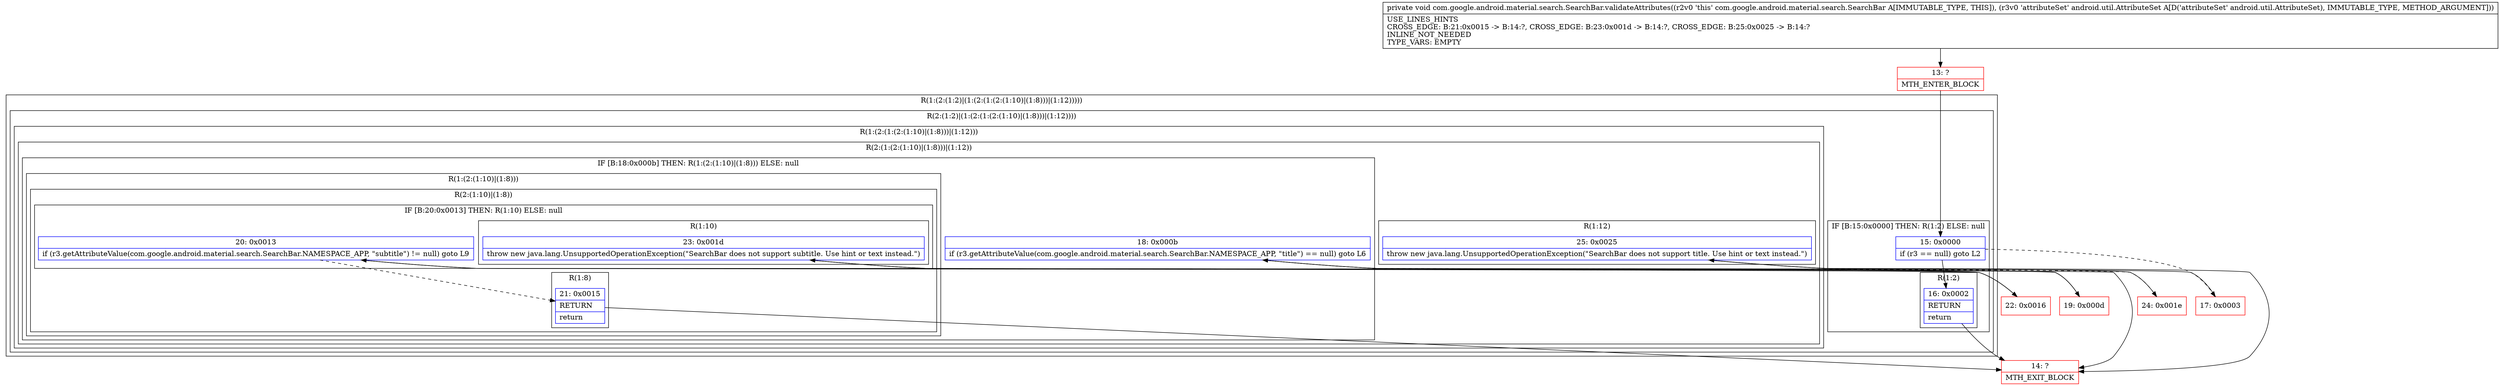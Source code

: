 digraph "CFG forcom.google.android.material.search.SearchBar.validateAttributes(Landroid\/util\/AttributeSet;)V" {
subgraph cluster_Region_1067526809 {
label = "R(1:(2:(1:2)|(1:(2:(1:(2:(1:10)|(1:8)))|(1:12)))))";
node [shape=record,color=blue];
subgraph cluster_Region_1829465937 {
label = "R(2:(1:2)|(1:(2:(1:(2:(1:10)|(1:8)))|(1:12))))";
node [shape=record,color=blue];
subgraph cluster_IfRegion_1664220785 {
label = "IF [B:15:0x0000] THEN: R(1:2) ELSE: null";
node [shape=record,color=blue];
Node_15 [shape=record,label="{15\:\ 0x0000|if (r3 == null) goto L2\l}"];
subgraph cluster_Region_542420112 {
label = "R(1:2)";
node [shape=record,color=blue];
Node_16 [shape=record,label="{16\:\ 0x0002|RETURN\l|return\l}"];
}
}
subgraph cluster_Region_370651105 {
label = "R(1:(2:(1:(2:(1:10)|(1:8)))|(1:12)))";
node [shape=record,color=blue];
subgraph cluster_Region_550517653 {
label = "R(2:(1:(2:(1:10)|(1:8)))|(1:12))";
node [shape=record,color=blue];
subgraph cluster_IfRegion_1283365768 {
label = "IF [B:18:0x000b] THEN: R(1:(2:(1:10)|(1:8))) ELSE: null";
node [shape=record,color=blue];
Node_18 [shape=record,label="{18\:\ 0x000b|if (r3.getAttributeValue(com.google.android.material.search.SearchBar.NAMESPACE_APP, \"title\") == null) goto L6\l}"];
subgraph cluster_Region_1229692603 {
label = "R(1:(2:(1:10)|(1:8)))";
node [shape=record,color=blue];
subgraph cluster_Region_1653098708 {
label = "R(2:(1:10)|(1:8))";
node [shape=record,color=blue];
subgraph cluster_IfRegion_1134943107 {
label = "IF [B:20:0x0013] THEN: R(1:10) ELSE: null";
node [shape=record,color=blue];
Node_20 [shape=record,label="{20\:\ 0x0013|if (r3.getAttributeValue(com.google.android.material.search.SearchBar.NAMESPACE_APP, \"subtitle\") != null) goto L9\l}"];
subgraph cluster_Region_2067770020 {
label = "R(1:10)";
node [shape=record,color=blue];
Node_23 [shape=record,label="{23\:\ 0x001d|throw new java.lang.UnsupportedOperationException(\"SearchBar does not support subtitle. Use hint or text instead.\")\l}"];
}
}
subgraph cluster_Region_1846828350 {
label = "R(1:8)";
node [shape=record,color=blue];
Node_21 [shape=record,label="{21\:\ 0x0015|RETURN\l|return\l}"];
}
}
}
}
subgraph cluster_Region_1325033152 {
label = "R(1:12)";
node [shape=record,color=blue];
Node_25 [shape=record,label="{25\:\ 0x0025|throw new java.lang.UnsupportedOperationException(\"SearchBar does not support title. Use hint or text instead.\")\l}"];
}
}
}
}
}
Node_13 [shape=record,color=red,label="{13\:\ ?|MTH_ENTER_BLOCK\l}"];
Node_14 [shape=record,color=red,label="{14\:\ ?|MTH_EXIT_BLOCK\l}"];
Node_17 [shape=record,color=red,label="{17\:\ 0x0003}"];
Node_19 [shape=record,color=red,label="{19\:\ 0x000d}"];
Node_22 [shape=record,color=red,label="{22\:\ 0x0016}"];
Node_24 [shape=record,color=red,label="{24\:\ 0x001e}"];
MethodNode[shape=record,label="{private void com.google.android.material.search.SearchBar.validateAttributes((r2v0 'this' com.google.android.material.search.SearchBar A[IMMUTABLE_TYPE, THIS]), (r3v0 'attributeSet' android.util.AttributeSet A[D('attributeSet' android.util.AttributeSet), IMMUTABLE_TYPE, METHOD_ARGUMENT]))  | USE_LINES_HINTS\lCROSS_EDGE: B:21:0x0015 \-\> B:14:?, CROSS_EDGE: B:23:0x001d \-\> B:14:?, CROSS_EDGE: B:25:0x0025 \-\> B:14:?\lINLINE_NOT_NEEDED\lTYPE_VARS: EMPTY\l}"];
MethodNode -> Node_13;Node_15 -> Node_16;
Node_15 -> Node_17[style=dashed];
Node_16 -> Node_14;
Node_18 -> Node_19;
Node_18 -> Node_24[style=dashed];
Node_20 -> Node_21[style=dashed];
Node_20 -> Node_22;
Node_23 -> Node_14;
Node_21 -> Node_14;
Node_25 -> Node_14;
Node_13 -> Node_15;
Node_17 -> Node_18;
Node_19 -> Node_20;
Node_22 -> Node_23;
Node_24 -> Node_25;
}

